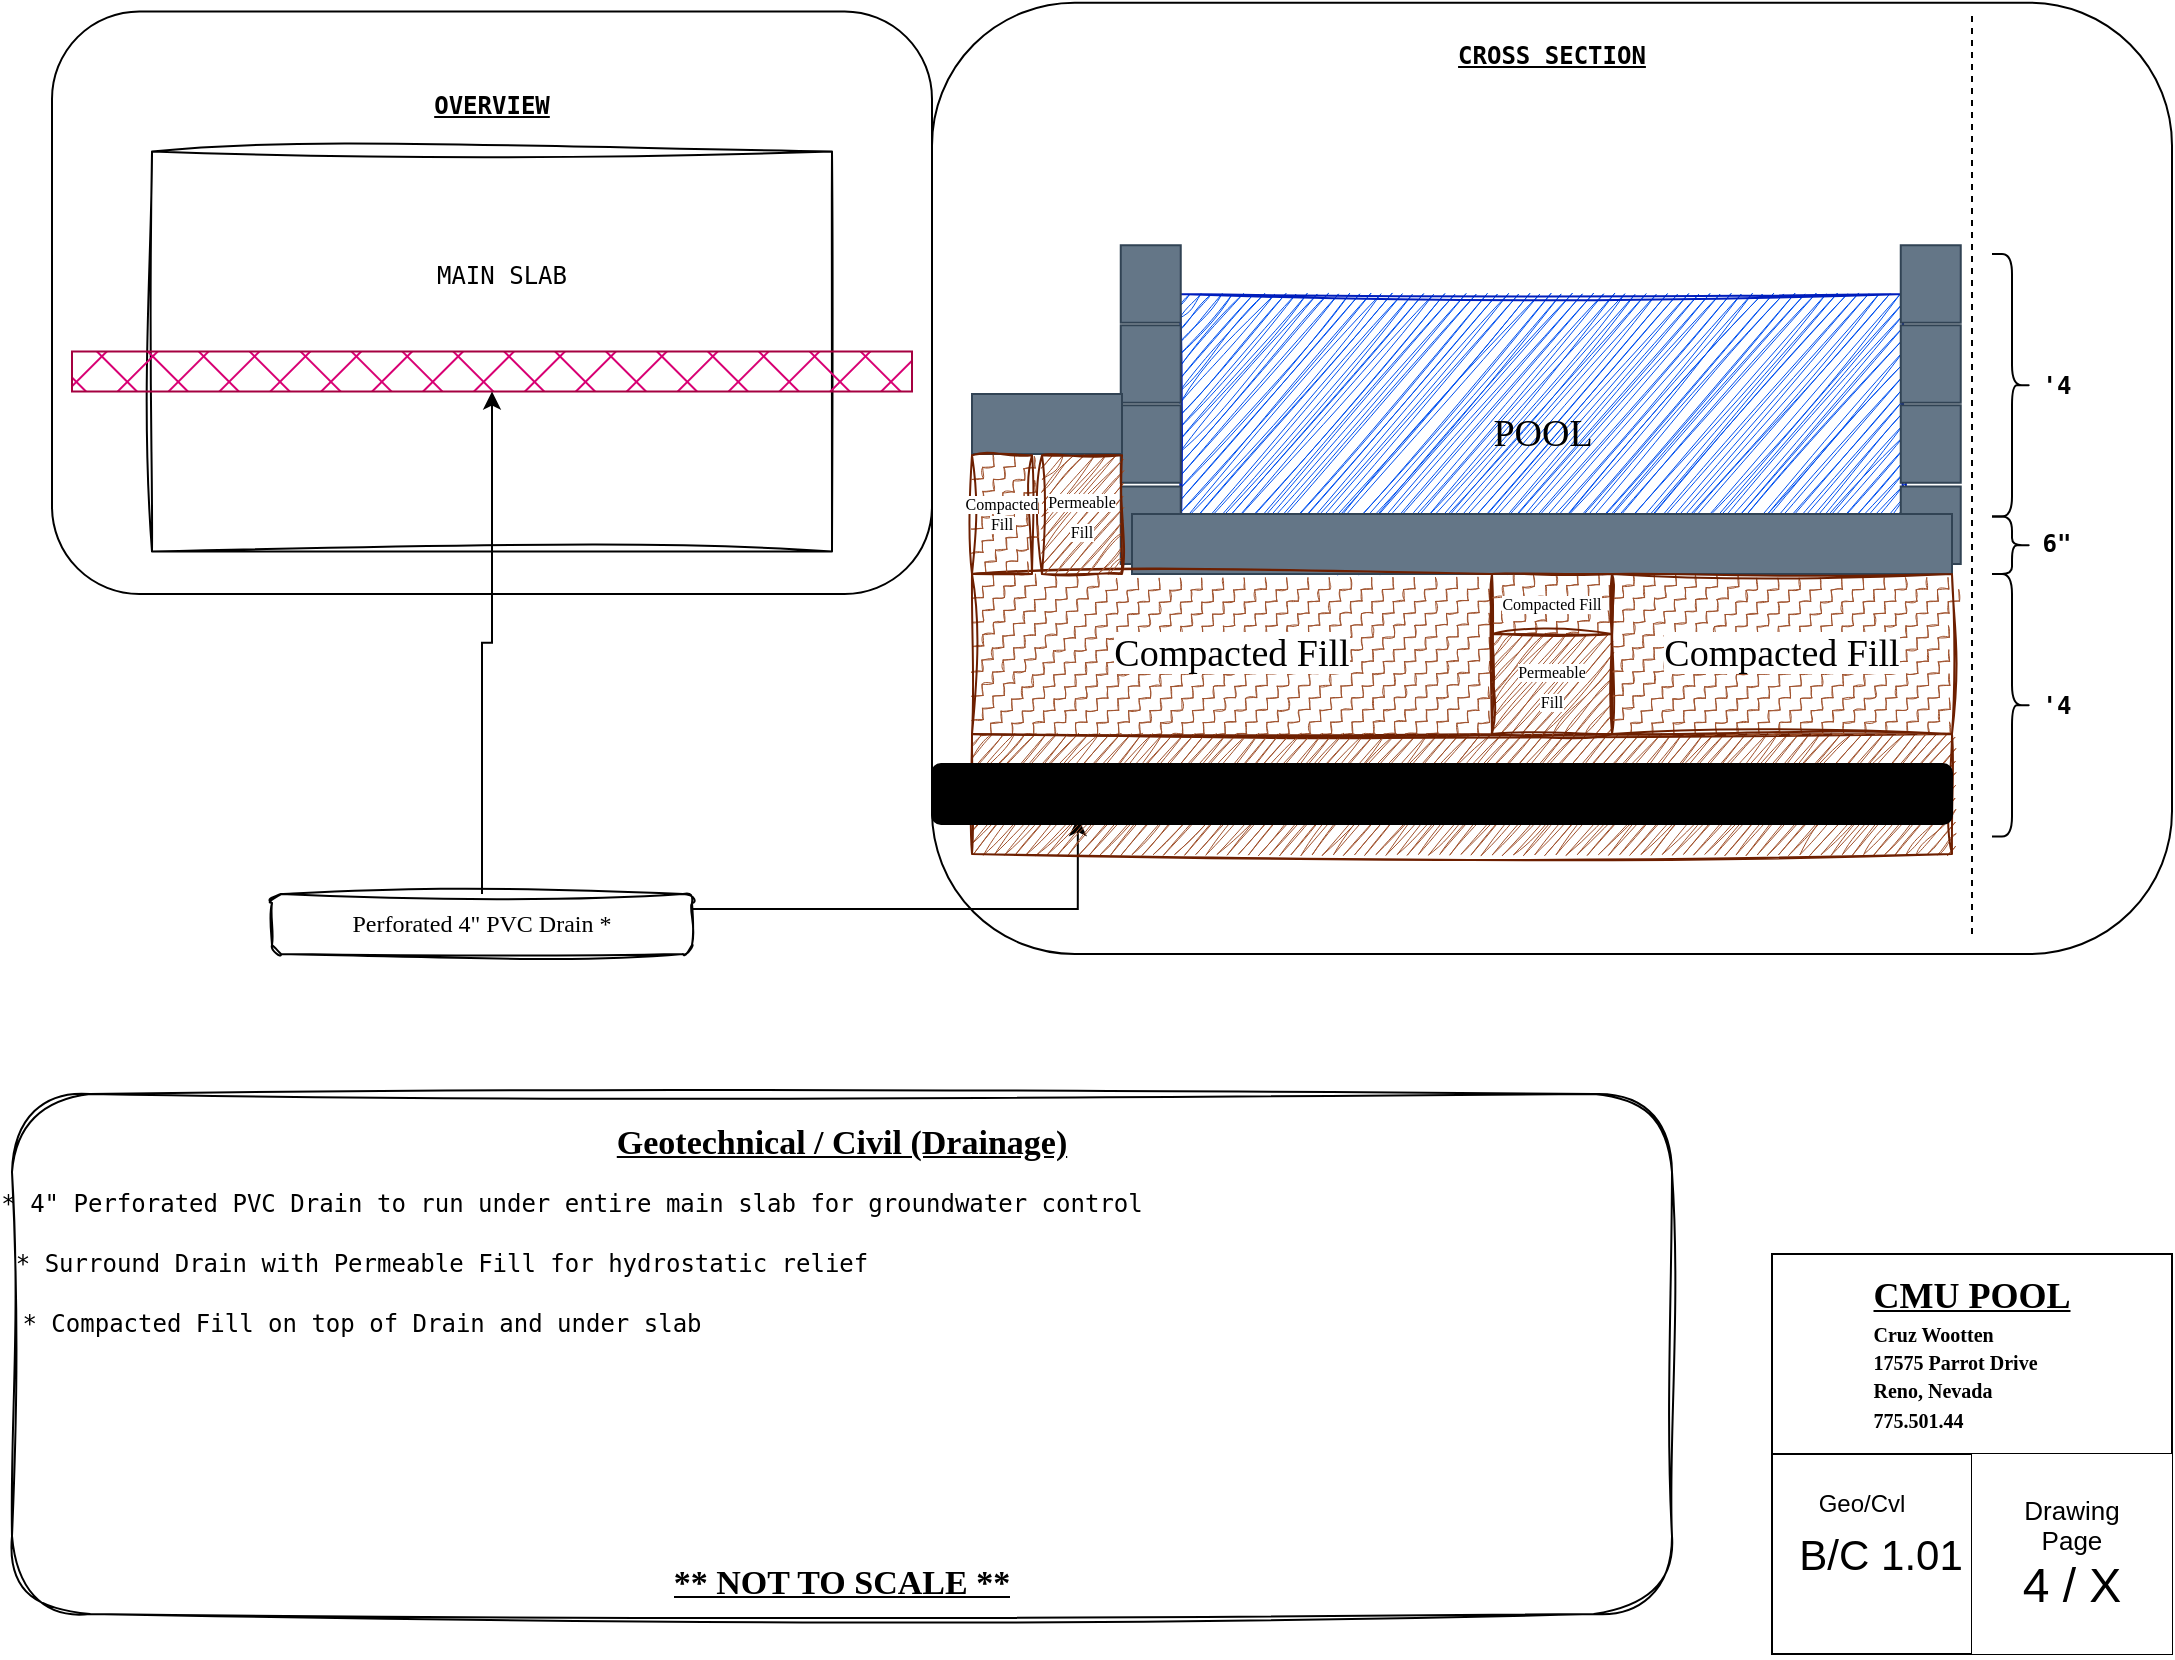 <mxfile version="27.1.6">
  <diagram name="Page-1" id="yAkueWH8tclE_65RSBvn">
    <mxGraphModel dx="2633" dy="1028" grid="1" gridSize="10" guides="1" tooltips="1" connect="1" arrows="1" fold="1" page="1" pageScale="1" pageWidth="1100" pageHeight="850" math="0" shadow="0">
      <root>
        <mxCell id="0" />
        <mxCell id="1" parent="0" />
        <mxCell id="7VhkDWfRYn6-bfuRAL9O-2" value="" style="rounded=1;whiteSpace=wrap;html=1;movable=0;resizable=0;rotatable=0;deletable=0;editable=0;locked=1;connectable=0;" parent="1" vertex="1">
          <mxGeometry x="470" y="14.38" width="620" height="475.62" as="geometry" />
        </mxCell>
        <mxCell id="7VhkDWfRYn6-bfuRAL9O-1" value="" style="rounded=1;whiteSpace=wrap;html=1;" parent="1" vertex="1">
          <mxGeometry x="30" y="18.75" width="440" height="291.25" as="geometry" />
        </mxCell>
        <mxCell id="uHRIR_JINjC9fajswvWd-5" value="" style="rounded=1;whiteSpace=wrap;html=1;sketch=1;curveFitting=1;jiggle=2;" parent="1" vertex="1">
          <mxGeometry x="10" y="560" width="830" height="260" as="geometry" />
        </mxCell>
        <mxCell id="sH69yQ1ZhXcAEsHfrU8D-1" value="" style="rounded=0;whiteSpace=wrap;html=1;sketch=1;curveFitting=1;jiggle=2;" parent="1" vertex="1">
          <mxGeometry x="80" y="88.75" width="340" height="200" as="geometry" />
        </mxCell>
        <mxCell id="mBHjW366EDlgSjZvG0Kb-1" value="&lt;font face=&quot;Lucida Console&quot;&gt;Geotechnical / Civil (Drainage)&lt;/font&gt;&lt;div&gt;&lt;br&gt;&lt;/div&gt;" style="text;html=1;align=center;verticalAlign=middle;whiteSpace=wrap;rounded=0;fontStyle=5;fontSize=17;" parent="1" vertex="1">
          <mxGeometry x="165" y="560" width="520" height="70" as="geometry" />
        </mxCell>
        <mxCell id="uHRIR_JINjC9fajswvWd-6" value="&lt;pre&gt;MAIN SLAB&lt;/pre&gt;" style="text;html=1;align=center;verticalAlign=middle;whiteSpace=wrap;rounded=0;" parent="1" vertex="1">
          <mxGeometry x="210" y="128.75" width="90" height="45" as="geometry" />
        </mxCell>
        <mxCell id="uHRIR_JINjC9fajswvWd-14" value="&lt;pre&gt;&lt;b style=&quot;&quot;&gt;&lt;u style=&quot;&quot;&gt;&lt;font face=&quot;Lucida Console&quot; style=&quot;font-size: 17px;&quot;&gt;** NOT TO SCALE **&lt;/font&gt;&lt;/u&gt;&lt;/b&gt;&lt;/pre&gt;" style="text;strokeColor=none;fillColor=none;align=center;verticalAlign=middle;spacingLeft=4;spacingRight=4;overflow=hidden;points=[[0,0.5],[1,0.5]];portConstraint=eastwest;rotatable=0;whiteSpace=wrap;html=1;" parent="1" vertex="1">
          <mxGeometry x="285" y="780" width="280" height="40" as="geometry" />
        </mxCell>
        <mxCell id="vKAQ_r-t-Htgs6Gfas-m-2" value="&lt;u&gt;&lt;font face=&quot;Lucida Console&quot; style=&quot;font-size: 18px;&quot;&gt;CMU POOL&lt;/font&gt;&lt;/u&gt;&lt;div style=&quot;text-align: left;&quot;&gt;&lt;span style=&quot;font-size: 10px;&quot;&gt;&lt;font face=&quot;Lucida Console&quot;&gt;Cruz Wootten&lt;/font&gt;&lt;/span&gt;&lt;/div&gt;&lt;div style=&quot;text-align: left;&quot;&gt;&lt;font face=&quot;Lucida Console&quot;&gt;&lt;span style=&quot;font-size: 10px; background-color: transparent; color: light-dark(rgb(0, 0, 0), rgb(255, 255, 255));&quot;&gt;17575 Parrot Drive&amp;nbsp;&lt;/span&gt;&lt;br&gt;&lt;span style=&quot;font-size: 10px; background-color: transparent; color: light-dark(rgb(0, 0, 0), rgb(255, 255, 255));&quot;&gt;Reno, Nevada&lt;/span&gt;&lt;/font&gt;&lt;/div&gt;&lt;div style=&quot;text-align: left;&quot;&gt;&lt;span style=&quot;background-color: transparent; color: light-dark(rgb(0, 0, 0), rgb(255, 255, 255)); font-size: 10px;&quot;&gt;&lt;font face=&quot;Lucida Console&quot;&gt;775.501.44&lt;/font&gt;&lt;/span&gt;&lt;/div&gt;" style="swimlane;whiteSpace=wrap;html=1;startSize=100;align=center;" parent="1" vertex="1">
          <mxGeometry x="890" y="640" width="200" height="200" as="geometry" />
        </mxCell>
        <mxCell id="vKAQ_r-t-Htgs6Gfas-m-3" value="&lt;font style=&quot;font-size: 21px;&quot;&gt;&amp;nbsp; B/C 1.01&lt;/font&gt;" style="text;html=1;align=left;verticalAlign=middle;whiteSpace=wrap;rounded=0;" parent="vKAQ_r-t-Htgs6Gfas-m-2" vertex="1">
          <mxGeometry y="100" width="200" height="100" as="geometry" />
        </mxCell>
        <mxCell id="vKAQ_r-t-Htgs6Gfas-m-4" value="Geo/Cvl" style="text;html=1;align=center;verticalAlign=middle;whiteSpace=wrap;rounded=0;" parent="vKAQ_r-t-Htgs6Gfas-m-2" vertex="1">
          <mxGeometry x="10" y="110" width="70" height="30" as="geometry" />
        </mxCell>
        <mxCell id="vKAQ_r-t-Htgs6Gfas-m-5" value="" style="endArrow=none;html=1;rounded=0;exitX=0.5;exitY=1;exitDx=0;exitDy=0;" parent="vKAQ_r-t-Htgs6Gfas-m-2" source="vKAQ_r-t-Htgs6Gfas-m-3" edge="1">
          <mxGeometry width="50" height="50" relative="1" as="geometry">
            <mxPoint x="50" y="150" as="sourcePoint" />
            <mxPoint x="100" y="100" as="targetPoint" />
          </mxGeometry>
        </mxCell>
        <mxCell id="vKAQ_r-t-Htgs6Gfas-m-6" value="&lt;div&gt;&lt;font style=&quot;font-size: 13px;&quot;&gt;Drawing&lt;/font&gt;&lt;/div&gt;&lt;div&gt;&lt;font style=&quot;font-size: 13px;&quot;&gt;Page&lt;/font&gt;&lt;/div&gt;&lt;div&gt;&lt;span style=&quot;font-size: 24px; background-color: transparent; color: light-dark(rgb(0, 0, 0), rgb(255, 255, 255));&quot;&gt;4 / X&lt;/span&gt;&lt;/div&gt;" style="text;html=1;align=center;verticalAlign=middle;whiteSpace=wrap;rounded=0;fillColor=default;" parent="1" vertex="1">
          <mxGeometry x="990" y="740" width="100" height="100" as="geometry" />
        </mxCell>
        <mxCell id="vKAQ_r-t-Htgs6Gfas-m-12" value="" style="rounded=0;whiteSpace=wrap;html=1;fillColor=#d80073;fontColor=#ffffff;strokeColor=#A50040;fillStyle=cross-hatch;" parent="1" vertex="1">
          <mxGeometry x="40" y="188.75" width="420" height="20" as="geometry" />
        </mxCell>
        <mxCell id="dpI8m116e4qu7KSGH_1Q-10" style="edgeStyle=orthogonalEdgeStyle;rounded=0;orthogonalLoop=1;jettySize=auto;html=1;" edge="1" parent="1" source="vKAQ_r-t-Htgs6Gfas-m-16" target="vKAQ_r-t-Htgs6Gfas-m-12">
          <mxGeometry relative="1" as="geometry" />
        </mxCell>
        <mxCell id="vKAQ_r-t-Htgs6Gfas-m-16" value="&lt;font face=&quot;Lucida Console&quot;&gt;Perforated 4&quot; PVC Drain *&lt;/font&gt;" style="rounded=1;whiteSpace=wrap;html=1;sketch=1;curveFitting=1;jiggle=2;" parent="1" vertex="1">
          <mxGeometry x="140" y="460" width="210" height="30" as="geometry" />
        </mxCell>
        <mxCell id="vKAQ_r-t-Htgs6Gfas-m-18" value="&lt;pre&gt;* 4&quot; Perforated PVC Drain to run under entire main slab for groundwater control&lt;/pre&gt;" style="text;html=1;align=center;verticalAlign=middle;whiteSpace=wrap;rounded=0;strokeColor=none;" parent="1" vertex="1">
          <mxGeometry x="90" y="600" width="400" height="30" as="geometry" />
        </mxCell>
        <mxCell id="vKAQ_r-t-Htgs6Gfas-m-23" value="&lt;pre&gt;&lt;u&gt;&lt;b&gt;OVERVIEW&lt;/b&gt;&lt;/u&gt;&lt;/pre&gt;" style="text;html=1;align=center;verticalAlign=middle;whiteSpace=wrap;rounded=0;" parent="1" vertex="1">
          <mxGeometry x="205" y="43.75" width="90" height="45" as="geometry" />
        </mxCell>
        <mxCell id="vKAQ_r-t-Htgs6Gfas-m-24" value="&lt;pre&gt;&lt;b&gt;&lt;u&gt;CROSS SECTION&lt;/u&gt;&lt;/b&gt;&lt;/pre&gt;" style="text;html=1;align=center;verticalAlign=middle;whiteSpace=wrap;rounded=0;" parent="1" vertex="1">
          <mxGeometry x="720" y="18.75" width="120" height="45" as="geometry" />
        </mxCell>
        <mxCell id="vKAQ_r-t-Htgs6Gfas-m-20" style="edgeStyle=orthogonalEdgeStyle;rounded=0;orthogonalLoop=1;jettySize=auto;html=1;exitX=1;exitY=0.25;exitDx=0;exitDy=0;entryX=0.143;entryY=0.9;entryDx=0;entryDy=0;entryPerimeter=0;" parent="1" source="vKAQ_r-t-Htgs6Gfas-m-16" target="vKAQ_r-t-Htgs6Gfas-m-28" edge="1">
          <mxGeometry relative="1" as="geometry">
            <mxPoint x="640" y="450" as="targetPoint" />
          </mxGeometry>
        </mxCell>
        <mxCell id="vKAQ_r-t-Htgs6Gfas-m-31" value="&lt;font style=&quot;font-size: 19px; color: light-dark(rgb(0, 0, 0), rgb(255, 255, 255));&quot; face=&quot;Lucida Console&quot;&gt;POOL&lt;/font&gt;" style="rounded=0;whiteSpace=wrap;html=1;sketch=1;curveFitting=1;jiggle=2;fillColor=#0050ef;fontColor=#ffffff;strokeColor=#001DBC;" parent="1" vertex="1">
          <mxGeometry x="593.75" y="160" width="362.5" height="140" as="geometry" />
        </mxCell>
        <mxCell id="vKAQ_r-t-Htgs6Gfas-m-32" value="" style="rounded=0;whiteSpace=wrap;html=1;rotation=-90;fillColor=#647687;fontColor=#ffffff;strokeColor=#314354;" parent="1" vertex="1">
          <mxGeometry x="560" y="260.63" width="38.75" height="30" as="geometry" />
        </mxCell>
        <mxCell id="vKAQ_r-t-Htgs6Gfas-m-33" value="" style="rounded=0;whiteSpace=wrap;html=1;rotation=-90;fillColor=#647687;fontColor=#ffffff;strokeColor=#314354;" parent="1" vertex="1">
          <mxGeometry x="560" y="220" width="38.75" height="30" as="geometry" />
        </mxCell>
        <mxCell id="vKAQ_r-t-Htgs6Gfas-m-34" value="" style="rounded=0;whiteSpace=wrap;html=1;rotation=-90;fillColor=#647687;fontColor=#ffffff;strokeColor=#314354;" parent="1" vertex="1">
          <mxGeometry x="560" y="180" width="38.75" height="30" as="geometry" />
        </mxCell>
        <mxCell id="vKAQ_r-t-Htgs6Gfas-m-35" value="" style="rounded=0;whiteSpace=wrap;html=1;rotation=-90;fillColor=#647687;fontColor=#ffffff;strokeColor=#314354;" parent="1" vertex="1">
          <mxGeometry x="560" y="140" width="38.75" height="30" as="geometry" />
        </mxCell>
        <mxCell id="vKAQ_r-t-Htgs6Gfas-m-36" value="" style="rounded=0;whiteSpace=wrap;html=1;rotation=-90;fillColor=#647687;fontColor=#ffffff;strokeColor=#314354;" parent="1" vertex="1">
          <mxGeometry x="950" y="260.63" width="38.75" height="30" as="geometry" />
        </mxCell>
        <mxCell id="vKAQ_r-t-Htgs6Gfas-m-37" value="" style="rounded=0;whiteSpace=wrap;html=1;rotation=-90;fillColor=#647687;fontColor=#ffffff;strokeColor=#314354;" parent="1" vertex="1">
          <mxGeometry x="950" y="220" width="38.75" height="30" as="geometry" />
        </mxCell>
        <mxCell id="vKAQ_r-t-Htgs6Gfas-m-38" value="" style="rounded=0;whiteSpace=wrap;html=1;rotation=-90;fillColor=#647687;fontColor=#ffffff;strokeColor=#314354;" parent="1" vertex="1">
          <mxGeometry x="950" y="180" width="38.75" height="30" as="geometry" />
        </mxCell>
        <mxCell id="vKAQ_r-t-Htgs6Gfas-m-39" value="" style="rounded=0;whiteSpace=wrap;html=1;rotation=-90;fillColor=#647687;fontColor=#ffffff;strokeColor=#314354;" parent="1" vertex="1">
          <mxGeometry x="950" y="140" width="38.75" height="30" as="geometry" />
        </mxCell>
        <mxCell id="vKAQ_r-t-Htgs6Gfas-m-40" value="" style="rounded=0;whiteSpace=wrap;html=1;rotation=0;fillColor=#647687;fontColor=#ffffff;strokeColor=#314354;" parent="1" vertex="1">
          <mxGeometry x="570" y="270" width="410" height="30" as="geometry" />
        </mxCell>
        <mxCell id="vKAQ_r-t-Htgs6Gfas-m-41" value="&lt;pre&gt;* Surround Drain with Permeable Fill for hydrostatic relief&lt;/pre&gt;" style="text;html=1;align=center;verticalAlign=middle;whiteSpace=wrap;rounded=0;strokeColor=none;" parent="1" vertex="1">
          <mxGeometry x="20" y="630" width="410" height="30" as="geometry" />
        </mxCell>
        <mxCell id="vKAQ_r-t-Htgs6Gfas-m-42" value="&lt;pre&gt;* Compacted Fill on top of Drain and under slab&lt;/pre&gt;" style="text;html=1;align=center;verticalAlign=middle;whiteSpace=wrap;rounded=0;strokeColor=none;" parent="1" vertex="1">
          <mxGeometry x="20" y="660" width="330" height="30" as="geometry" />
        </mxCell>
        <mxCell id="dpI8m116e4qu7KSGH_1Q-1" value="&lt;font face=&quot;Lucida Console&quot; style=&quot;font-size: 19px; color: light-dark(rgb(0, 0, 0), rgb(11, 255, 128)); background-color: light-dark(#ffffff, var(--ge-dark-color, #121212));&quot;&gt;Compacted Fill&lt;/font&gt;" style="rounded=0;whiteSpace=wrap;html=1;fillColor=light-dark(#A0522D,#7F00FF);fontColor=#ffffff;strokeColor=#6D1F00;sketch=1;curveFitting=1;jiggle=2;fillStyle=zigzag-line;align=center;verticalAlign=middle;fontFamily=Helvetica;fontSize=12;" vertex="1" parent="1">
          <mxGeometry x="490" y="300" width="260" height="80" as="geometry" />
        </mxCell>
        <mxCell id="dpI8m116e4qu7KSGH_1Q-2" value="&lt;font face=&quot;Lucida Console&quot; style=&quot;background-color: light-dark(#ffffff, var(--ge-dark-color, #121212)); color: light-dark(rgb(0, 0, 0), rgb(255, 255, 255)); font-size: 9px;&quot;&gt;Permeable&lt;/font&gt;&lt;div&gt;&lt;font face=&quot;Lucida Console&quot; style=&quot;background-color: light-dark(#ffffff, var(--ge-dark-color, #121212)); color: light-dark(rgb(0, 0, 0), rgb(255, 255, 255)); font-size: 9px;&quot;&gt;Fill&lt;/font&gt;&lt;/div&gt;" style="rounded=0;whiteSpace=wrap;html=1;fillColor=#a0522d;fontColor=#ffffff;strokeColor=#6D1F00;sketch=1;curveFitting=1;jiggle=2;" vertex="1" parent="1">
          <mxGeometry x="490" y="380" width="490" height="60" as="geometry" />
        </mxCell>
        <mxCell id="dpI8m116e4qu7KSGH_1Q-3" value="&lt;font face=&quot;Lucida Console&quot; style=&quot;background-color: light-dark(#ffffff, var(--ge-dark-color, #121212)); color: light-dark(rgb(0, 0, 0), rgb(255, 255, 255)); font-size: 8px;&quot;&gt;Permeable&lt;/font&gt;&lt;div&gt;&lt;font face=&quot;Lucida Console&quot; style=&quot;background-color: light-dark(#ffffff, var(--ge-dark-color, #121212)); color: light-dark(rgb(0, 0, 0), rgb(255, 255, 255)); font-size: 8px;&quot;&gt;Fill&lt;/font&gt;&lt;/div&gt;" style="rounded=0;whiteSpace=wrap;html=1;fillColor=#a0522d;fontColor=#ffffff;strokeColor=#6D1F00;sketch=1;curveFitting=1;jiggle=2;" vertex="1" parent="1">
          <mxGeometry x="750" y="330" width="60" height="50" as="geometry" />
        </mxCell>
        <mxCell id="dpI8m116e4qu7KSGH_1Q-4" value="&lt;font face=&quot;Lucida Console&quot; style=&quot;color: light-dark(rgb(0, 0, 0), rgb(11, 255, 128)); background-color: light-dark(#ffffff, var(--ge-dark-color, #121212));&quot;&gt;Compacted Fill&lt;/font&gt;" style="rounded=0;whiteSpace=wrap;html=1;fillColor=light-dark(#A0522D,#7F00FF);fontColor=#ffffff;strokeColor=#6D1F00;sketch=1;curveFitting=1;jiggle=2;fillStyle=zigzag-line;align=center;verticalAlign=middle;fontFamily=Helvetica;fontSize=8;" vertex="1" parent="1">
          <mxGeometry x="750" y="300" width="60" height="30" as="geometry" />
        </mxCell>
        <mxCell id="vKAQ_r-t-Htgs6Gfas-m-28" value="" style="rounded=1;whiteSpace=wrap;html=1;fillStyle=cross-hatch;fillColor=light-dark(#FFFFFF,#7EA6E0);" parent="1" vertex="1">
          <mxGeometry x="470" y="395" width="510" height="30" as="geometry" />
        </mxCell>
        <mxCell id="dpI8m116e4qu7KSGH_1Q-5" value="&lt;font face=&quot;Lucida Console&quot; style=&quot;font-size: 19px; color: light-dark(rgb(0, 0, 0), rgb(11, 255, 128)); background-color: light-dark(#ffffff, var(--ge-dark-color, #121212));&quot;&gt;Compacted Fill&lt;/font&gt;" style="rounded=0;whiteSpace=wrap;html=1;fillColor=light-dark(#A0522D,#7F00FF);fontColor=#ffffff;strokeColor=#6D1F00;sketch=1;curveFitting=1;jiggle=2;fillStyle=zigzag-line;align=center;verticalAlign=middle;fontFamily=Helvetica;fontSize=12;" vertex="1" parent="1">
          <mxGeometry x="810" y="300" width="170" height="80" as="geometry" />
        </mxCell>
        <mxCell id="dpI8m116e4qu7KSGH_1Q-6" value="" style="rounded=0;whiteSpace=wrap;html=1;rotation=0;fillColor=#647687;fontColor=#ffffff;strokeColor=#314354;" vertex="1" parent="1">
          <mxGeometry x="490" y="210" width="75" height="30" as="geometry" />
        </mxCell>
        <mxCell id="dpI8m116e4qu7KSGH_1Q-8" value="&lt;font face=&quot;Lucida Console&quot; style=&quot;background-color: light-dark(#ffffff, var(--ge-dark-color, #121212)); color: light-dark(rgb(0, 0, 0), rgb(255, 255, 255)); font-size: 8px;&quot;&gt;Permeable&lt;/font&gt;&lt;div&gt;&lt;font face=&quot;Lucida Console&quot; style=&quot;background-color: light-dark(#ffffff, var(--ge-dark-color, #121212)); color: light-dark(rgb(0, 0, 0), rgb(255, 255, 255)); font-size: 8px;&quot;&gt;Fill&lt;/font&gt;&lt;/div&gt;" style="rounded=0;whiteSpace=wrap;html=1;fillColor=#a0522d;fontColor=#ffffff;strokeColor=#6D1F00;sketch=1;curveFitting=1;jiggle=2;" vertex="1" parent="1">
          <mxGeometry x="525" y="240.63" width="40" height="59.37" as="geometry" />
        </mxCell>
        <mxCell id="dpI8m116e4qu7KSGH_1Q-9" value="&lt;font face=&quot;Lucida Console&quot; style=&quot;color: light-dark(rgb(0, 0, 0), rgb(11, 255, 128)); background-color: light-dark(#ffffff, var(--ge-dark-color, #121212));&quot;&gt;Compacted Fill&lt;/font&gt;" style="rounded=0;whiteSpace=wrap;html=1;fillColor=light-dark(#A0522D,#7F00FF);fontColor=#ffffff;strokeColor=#6D1F00;sketch=1;curveFitting=1;jiggle=2;fillStyle=zigzag-line;align=center;verticalAlign=middle;fontFamily=Helvetica;fontSize=8;" vertex="1" parent="1">
          <mxGeometry x="490" y="240.63" width="30" height="59.37" as="geometry" />
        </mxCell>
        <mxCell id="dpI8m116e4qu7KSGH_1Q-11" value="" style="shape=curlyBracket;whiteSpace=wrap;html=1;rounded=1;flipH=1;labelPosition=right;verticalLabelPosition=middle;align=left;verticalAlign=middle;" vertex="1" parent="1">
          <mxGeometry x="1000" y="140" width="20" height="131.25" as="geometry" />
        </mxCell>
        <mxCell id="dpI8m116e4qu7KSGH_1Q-12" value="&lt;pre&gt;&lt;b&gt;&#39;4&lt;/b&gt;&lt;/pre&gt;" style="text;html=1;align=center;verticalAlign=middle;whiteSpace=wrap;rounded=0;" vertex="1" parent="1">
          <mxGeometry x="1020" y="183.12" width="25" height="45" as="geometry" />
        </mxCell>
        <mxCell id="dpI8m116e4qu7KSGH_1Q-13" value="" style="shape=curlyBracket;whiteSpace=wrap;html=1;rounded=1;flipH=1;labelPosition=right;verticalLabelPosition=middle;align=left;verticalAlign=middle;" vertex="1" parent="1">
          <mxGeometry x="1000" y="300" width="20" height="131.25" as="geometry" />
        </mxCell>
        <mxCell id="dpI8m116e4qu7KSGH_1Q-14" value="&lt;pre&gt;&lt;b&gt;&#39;4&lt;/b&gt;&lt;/pre&gt;" style="text;html=1;align=center;verticalAlign=middle;whiteSpace=wrap;rounded=0;" vertex="1" parent="1">
          <mxGeometry x="1020" y="343.13" width="25" height="45" as="geometry" />
        </mxCell>
        <mxCell id="dpI8m116e4qu7KSGH_1Q-15" value="" style="shape=curlyBracket;whiteSpace=wrap;html=1;rounded=1;flipH=1;labelPosition=right;verticalLabelPosition=middle;align=left;verticalAlign=middle;" vertex="1" parent="1">
          <mxGeometry x="1000" y="271.25" width="20" height="28.75" as="geometry" />
        </mxCell>
        <mxCell id="dpI8m116e4qu7KSGH_1Q-18" value="&lt;pre&gt;&lt;b&gt;6&quot;&lt;/b&gt;&lt;/pre&gt;" style="text;html=1;align=center;verticalAlign=middle;whiteSpace=wrap;rounded=0;" vertex="1" parent="1">
          <mxGeometry x="1020" y="262.5" width="25" height="45" as="geometry" />
        </mxCell>
        <mxCell id="dpI8m116e4qu7KSGH_1Q-21" value="" style="endArrow=none;dashed=1;html=1;rounded=0;" edge="1" parent="1">
          <mxGeometry width="50" height="50" relative="1" as="geometry">
            <mxPoint x="990" y="480" as="sourcePoint" />
            <mxPoint x="990" y="20" as="targetPoint" />
          </mxGeometry>
        </mxCell>
      </root>
    </mxGraphModel>
  </diagram>
</mxfile>
